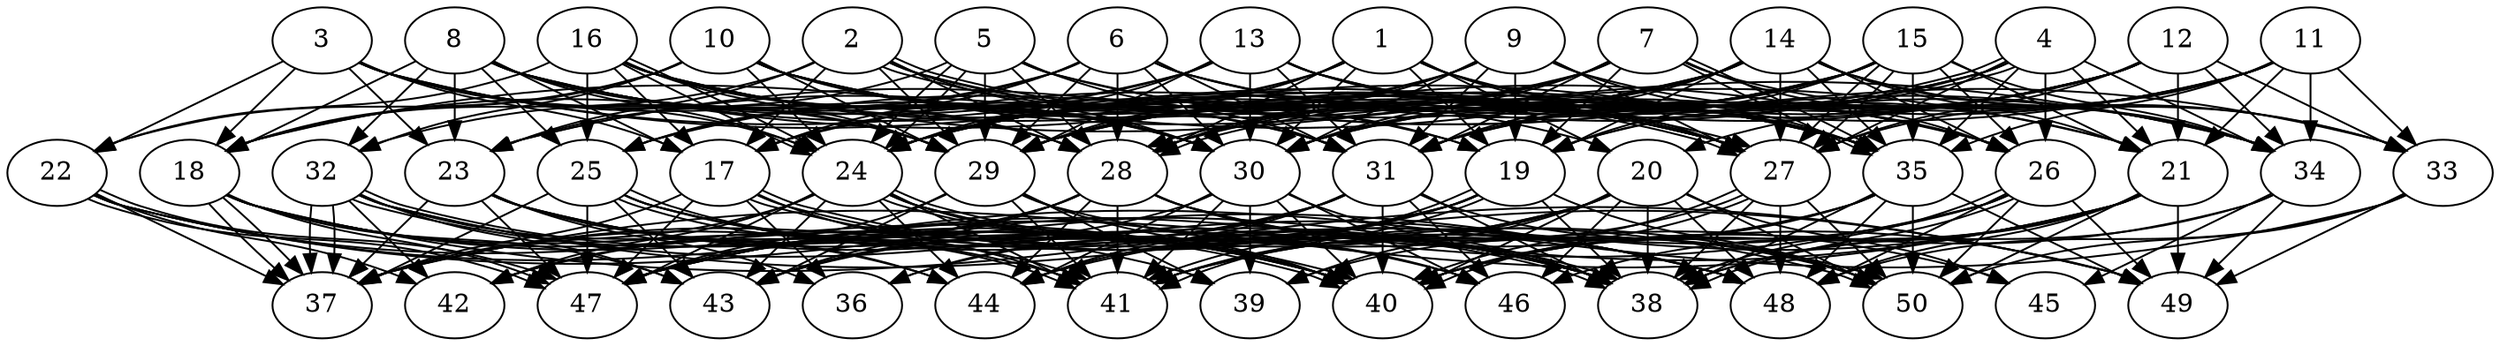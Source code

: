 // DAG automatically generated by daggen at Thu Oct  3 14:07:57 2019
// ./daggen --dot -n 50 --ccr 0.5 --fat 0.7 --regular 0.5 --density 0.9 --mindata 5242880 --maxdata 52428800 
digraph G {
  1 [size="40032256", alpha="0.13", expect_size="20016128"] 
  1 -> 17 [size ="20016128"]
  1 -> 19 [size ="20016128"]
  1 -> 20 [size ="20016128"]
  1 -> 24 [size ="20016128"]
  1 -> 26 [size ="20016128"]
  1 -> 27 [size ="20016128"]
  1 -> 28 [size ="20016128"]
  1 -> 29 [size ="20016128"]
  1 -> 30 [size ="20016128"]
  1 -> 35 [size ="20016128"]
  2 [size="59934720", alpha="0.08", expect_size="29967360"] 
  2 -> 17 [size ="29967360"]
  2 -> 18 [size ="29967360"]
  2 -> 19 [size ="29967360"]
  2 -> 23 [size ="29967360"]
  2 -> 27 [size ="29967360"]
  2 -> 27 [size ="29967360"]
  2 -> 28 [size ="29967360"]
  2 -> 29 [size ="29967360"]
  2 -> 30 [size ="29967360"]
  2 -> 35 [size ="29967360"]
  3 [size="39809024", alpha="0.09", expect_size="19904512"] 
  3 -> 17 [size ="19904512"]
  3 -> 18 [size ="19904512"]
  3 -> 22 [size ="19904512"]
  3 -> 23 [size ="19904512"]
  3 -> 24 [size ="19904512"]
  3 -> 27 [size ="19904512"]
  3 -> 28 [size ="19904512"]
  3 -> 29 [size ="19904512"]
  3 -> 30 [size ="19904512"]
  3 -> 35 [size ="19904512"]
  4 [size="12765184", alpha="0.15", expect_size="6382592"] 
  4 -> 17 [size ="6382592"]
  4 -> 21 [size ="6382592"]
  4 -> 24 [size ="6382592"]
  4 -> 26 [size ="6382592"]
  4 -> 27 [size ="6382592"]
  4 -> 28 [size ="6382592"]
  4 -> 28 [size ="6382592"]
  4 -> 31 [size ="6382592"]
  4 -> 34 [size ="6382592"]
  4 -> 35 [size ="6382592"]
  5 [size="13619200", alpha="0.02", expect_size="6809600"] 
  5 -> 23 [size ="6809600"]
  5 -> 24 [size ="6809600"]
  5 -> 24 [size ="6809600"]
  5 -> 28 [size ="6809600"]
  5 -> 29 [size ="6809600"]
  5 -> 31 [size ="6809600"]
  5 -> 33 [size ="6809600"]
  5 -> 35 [size ="6809600"]
  6 [size="47587328", alpha="0.03", expect_size="23793664"] 
  6 -> 17 [size ="23793664"]
  6 -> 25 [size ="23793664"]
  6 -> 26 [size ="23793664"]
  6 -> 28 [size ="23793664"]
  6 -> 29 [size ="23793664"]
  6 -> 30 [size ="23793664"]
  6 -> 31 [size ="23793664"]
  6 -> 32 [size ="23793664"]
  6 -> 34 [size ="23793664"]
  6 -> 35 [size ="23793664"]
  7 [size="27160576", alpha="0.00", expect_size="13580288"] 
  7 -> 19 [size ="13580288"]
  7 -> 23 [size ="13580288"]
  7 -> 26 [size ="13580288"]
  7 -> 28 [size ="13580288"]
  7 -> 29 [size ="13580288"]
  7 -> 30 [size ="13580288"]
  7 -> 31 [size ="13580288"]
  7 -> 33 [size ="13580288"]
  7 -> 35 [size ="13580288"]
  7 -> 35 [size ="13580288"]
  8 [size="48840704", alpha="0.08", expect_size="24420352"] 
  8 -> 17 [size ="24420352"]
  8 -> 18 [size ="24420352"]
  8 -> 19 [size ="24420352"]
  8 -> 23 [size ="24420352"]
  8 -> 24 [size ="24420352"]
  8 -> 25 [size ="24420352"]
  8 -> 26 [size ="24420352"]
  8 -> 27 [size ="24420352"]
  8 -> 29 [size ="24420352"]
  8 -> 30 [size ="24420352"]
  8 -> 31 [size ="24420352"]
  8 -> 32 [size ="24420352"]
  9 [size="82198528", alpha="0.06", expect_size="41099264"] 
  9 -> 19 [size ="41099264"]
  9 -> 24 [size ="41099264"]
  9 -> 27 [size ="41099264"]
  9 -> 28 [size ="41099264"]
  9 -> 29 [size ="41099264"]
  9 -> 30 [size ="41099264"]
  9 -> 31 [size ="41099264"]
  9 -> 34 [size ="41099264"]
  9 -> 35 [size ="41099264"]
  10 [size="32913408", alpha="0.02", expect_size="16456704"] 
  10 -> 18 [size ="16456704"]
  10 -> 20 [size ="16456704"]
  10 -> 21 [size ="16456704"]
  10 -> 22 [size ="16456704"]
  10 -> 24 [size ="16456704"]
  10 -> 27 [size ="16456704"]
  10 -> 29 [size ="16456704"]
  10 -> 30 [size ="16456704"]
  10 -> 31 [size ="16456704"]
  10 -> 32 [size ="16456704"]
  10 -> 35 [size ="16456704"]
  11 [size="81569792", alpha="0.19", expect_size="40784896"] 
  11 -> 19 [size ="40784896"]
  11 -> 20 [size ="40784896"]
  11 -> 21 [size ="40784896"]
  11 -> 27 [size ="40784896"]
  11 -> 29 [size ="40784896"]
  11 -> 30 [size ="40784896"]
  11 -> 31 [size ="40784896"]
  11 -> 33 [size ="40784896"]
  11 -> 34 [size ="40784896"]
  11 -> 35 [size ="40784896"]
  12 [size="49514496", alpha="0.04", expect_size="24757248"] 
  12 -> 19 [size ="24757248"]
  12 -> 21 [size ="24757248"]
  12 -> 24 [size ="24757248"]
  12 -> 27 [size ="24757248"]
  12 -> 28 [size ="24757248"]
  12 -> 29 [size ="24757248"]
  12 -> 30 [size ="24757248"]
  12 -> 31 [size ="24757248"]
  12 -> 33 [size ="24757248"]
  12 -> 34 [size ="24757248"]
  13 [size="88174592", alpha="0.09", expect_size="44087296"] 
  13 -> 18 [size ="44087296"]
  13 -> 21 [size ="44087296"]
  13 -> 24 [size ="44087296"]
  13 -> 25 [size ="44087296"]
  13 -> 27 [size ="44087296"]
  13 -> 29 [size ="44087296"]
  13 -> 30 [size ="44087296"]
  13 -> 31 [size ="44087296"]
  13 -> 34 [size ="44087296"]
  13 -> 35 [size ="44087296"]
  14 [size="34191360", alpha="0.13", expect_size="17095680"] 
  14 -> 18 [size ="17095680"]
  14 -> 19 [size ="17095680"]
  14 -> 21 [size ="17095680"]
  14 -> 24 [size ="17095680"]
  14 -> 25 [size ="17095680"]
  14 -> 26 [size ="17095680"]
  14 -> 27 [size ="17095680"]
  14 -> 29 [size ="17095680"]
  14 -> 30 [size ="17095680"]
  14 -> 31 [size ="17095680"]
  14 -> 33 [size ="17095680"]
  14 -> 34 [size ="17095680"]
  14 -> 35 [size ="17095680"]
  15 [size="103917568", alpha="0.09", expect_size="51958784"] 
  15 -> 19 [size ="51958784"]
  15 -> 21 [size ="51958784"]
  15 -> 23 [size ="51958784"]
  15 -> 24 [size ="51958784"]
  15 -> 26 [size ="51958784"]
  15 -> 27 [size ="51958784"]
  15 -> 27 [size ="51958784"]
  15 -> 29 [size ="51958784"]
  15 -> 30 [size ="51958784"]
  15 -> 31 [size ="51958784"]
  15 -> 34 [size ="51958784"]
  15 -> 35 [size ="51958784"]
  16 [size="21319680", alpha="0.15", expect_size="10659840"] 
  16 -> 17 [size ="10659840"]
  16 -> 22 [size ="10659840"]
  16 -> 24 [size ="10659840"]
  16 -> 24 [size ="10659840"]
  16 -> 25 [size ="10659840"]
  16 -> 27 [size ="10659840"]
  16 -> 28 [size ="10659840"]
  16 -> 29 [size ="10659840"]
  16 -> 30 [size ="10659840"]
  16 -> 31 [size ="10659840"]
  16 -> 34 [size ="10659840"]
  16 -> 35 [size ="10659840"]
  17 [size="35753984", alpha="0.14", expect_size="17876992"] 
  17 -> 36 [size ="17876992"]
  17 -> 37 [size ="17876992"]
  17 -> 38 [size ="17876992"]
  17 -> 41 [size ="17876992"]
  17 -> 47 [size ="17876992"]
  17 -> 50 [size ="17876992"]
  17 -> 50 [size ="17876992"]
  18 [size="36450304", alpha="0.16", expect_size="18225152"] 
  18 -> 37 [size ="18225152"]
  18 -> 37 [size ="18225152"]
  18 -> 39 [size ="18225152"]
  18 -> 40 [size ="18225152"]
  18 -> 41 [size ="18225152"]
  18 -> 43 [size ="18225152"]
  18 -> 47 [size ="18225152"]
  18 -> 49 [size ="18225152"]
  19 [size="71856128", alpha="0.09", expect_size="35928064"] 
  19 -> 36 [size ="35928064"]
  19 -> 37 [size ="35928064"]
  19 -> 38 [size ="35928064"]
  19 -> 41 [size ="35928064"]
  19 -> 41 [size ="35928064"]
  19 -> 42 [size ="35928064"]
  19 -> 44 [size ="35928064"]
  19 -> 50 [size ="35928064"]
  20 [size="101599232", alpha="0.13", expect_size="50799616"] 
  20 -> 38 [size ="50799616"]
  20 -> 39 [size ="50799616"]
  20 -> 40 [size ="50799616"]
  20 -> 41 [size ="50799616"]
  20 -> 43 [size ="50799616"]
  20 -> 45 [size ="50799616"]
  20 -> 46 [size ="50799616"]
  20 -> 47 [size ="50799616"]
  20 -> 48 [size ="50799616"]
  20 -> 50 [size ="50799616"]
  21 [size="16281600", alpha="0.03", expect_size="8140800"] 
  21 -> 37 [size ="8140800"]
  21 -> 38 [size ="8140800"]
  21 -> 40 [size ="8140800"]
  21 -> 44 [size ="8140800"]
  21 -> 46 [size ="8140800"]
  21 -> 47 [size ="8140800"]
  21 -> 48 [size ="8140800"]
  21 -> 49 [size ="8140800"]
  21 -> 50 [size ="8140800"]
  22 [size="13363200", alpha="0.04", expect_size="6681600"] 
  22 -> 37 [size ="6681600"]
  22 -> 38 [size ="6681600"]
  22 -> 40 [size ="6681600"]
  22 -> 42 [size ="6681600"]
  22 -> 47 [size ="6681600"]
  22 -> 47 [size ="6681600"]
  22 -> 48 [size ="6681600"]
  23 [size="33656832", alpha="0.11", expect_size="16828416"] 
  23 -> 36 [size ="16828416"]
  23 -> 37 [size ="16828416"]
  23 -> 38 [size ="16828416"]
  23 -> 40 [size ="16828416"]
  23 -> 44 [size ="16828416"]
  23 -> 46 [size ="16828416"]
  23 -> 47 [size ="16828416"]
  24 [size="74180608", alpha="0.19", expect_size="37090304"] 
  24 -> 37 [size ="37090304"]
  24 -> 38 [size ="37090304"]
  24 -> 38 [size ="37090304"]
  24 -> 40 [size ="37090304"]
  24 -> 41 [size ="37090304"]
  24 -> 42 [size ="37090304"]
  24 -> 43 [size ="37090304"]
  24 -> 44 [size ="37090304"]
  24 -> 46 [size ="37090304"]
  24 -> 47 [size ="37090304"]
  24 -> 48 [size ="37090304"]
  25 [size="42305536", alpha="0.07", expect_size="21152768"] 
  25 -> 37 [size ="21152768"]
  25 -> 38 [size ="21152768"]
  25 -> 40 [size ="21152768"]
  25 -> 41 [size ="21152768"]
  25 -> 41 [size ="21152768"]
  25 -> 43 [size ="21152768"]
  25 -> 47 [size ="21152768"]
  25 -> 48 [size ="21152768"]
  26 [size="82419712", alpha="0.03", expect_size="41209856"] 
  26 -> 38 [size ="41209856"]
  26 -> 38 [size ="41209856"]
  26 -> 40 [size ="41209856"]
  26 -> 41 [size ="41209856"]
  26 -> 47 [size ="41209856"]
  26 -> 48 [size ="41209856"]
  26 -> 49 [size ="41209856"]
  26 -> 50 [size ="41209856"]
  27 [size="56924160", alpha="0.03", expect_size="28462080"] 
  27 -> 38 [size ="28462080"]
  27 -> 40 [size ="28462080"]
  27 -> 40 [size ="28462080"]
  27 -> 41 [size ="28462080"]
  27 -> 48 [size ="28462080"]
  27 -> 50 [size ="28462080"]
  28 [size="26908672", alpha="0.10", expect_size="13454336"] 
  28 -> 38 [size ="13454336"]
  28 -> 41 [size ="13454336"]
  28 -> 42 [size ="13454336"]
  28 -> 43 [size ="13454336"]
  28 -> 44 [size ="13454336"]
  28 -> 47 [size ="13454336"]
  28 -> 49 [size ="13454336"]
  28 -> 50 [size ="13454336"]
  29 [size="103868416", alpha="0.13", expect_size="51934208"] 
  29 -> 39 [size ="51934208"]
  29 -> 40 [size ="51934208"]
  29 -> 41 [size ="51934208"]
  29 -> 43 [size ="51934208"]
  29 -> 45 [size ="51934208"]
  29 -> 47 [size ="51934208"]
  30 [size="52195328", alpha="0.01", expect_size="26097664"] 
  30 -> 38 [size ="26097664"]
  30 -> 39 [size ="26097664"]
  30 -> 40 [size ="26097664"]
  30 -> 41 [size ="26097664"]
  30 -> 43 [size ="26097664"]
  30 -> 44 [size ="26097664"]
  30 -> 46 [size ="26097664"]
  31 [size="19818496", alpha="0.04", expect_size="9909248"] 
  31 -> 36 [size ="9909248"]
  31 -> 37 [size ="9909248"]
  31 -> 38 [size ="9909248"]
  31 -> 40 [size ="9909248"]
  31 -> 43 [size ="9909248"]
  31 -> 44 [size ="9909248"]
  31 -> 46 [size ="9909248"]
  31 -> 50 [size ="9909248"]
  32 [size="36282368", alpha="0.15", expect_size="18141184"] 
  32 -> 37 [size ="18141184"]
  32 -> 37 [size ="18141184"]
  32 -> 40 [size ="18141184"]
  32 -> 40 [size ="18141184"]
  32 -> 42 [size ="18141184"]
  32 -> 43 [size ="18141184"]
  32 -> 44 [size ="18141184"]
  32 -> 48 [size ="18141184"]
  32 -> 49 [size ="18141184"]
  33 [size="56668160", alpha="0.02", expect_size="28334080"] 
  33 -> 47 [size ="28334080"]
  33 -> 48 [size ="28334080"]
  33 -> 49 [size ="28334080"]
  33 -> 50 [size ="28334080"]
  34 [size="15927296", alpha="0.15", expect_size="7963648"] 
  34 -> 38 [size ="7963648"]
  34 -> 40 [size ="7963648"]
  34 -> 45 [size ="7963648"]
  34 -> 49 [size ="7963648"]
  35 [size="10711040", alpha="0.07", expect_size="5355520"] 
  35 -> 38 [size ="5355520"]
  35 -> 39 [size ="5355520"]
  35 -> 40 [size ="5355520"]
  35 -> 41 [size ="5355520"]
  35 -> 48 [size ="5355520"]
  35 -> 49 [size ="5355520"]
  35 -> 50 [size ="5355520"]
  36 [size="44154880", alpha="0.02", expect_size="22077440"] 
  37 [size="58988544", alpha="0.02", expect_size="29494272"] 
  38 [size="71888896", alpha="0.07", expect_size="35944448"] 
  39 [size="26836992", alpha="0.05", expect_size="13418496"] 
  40 [size="89919488", alpha="0.03", expect_size="44959744"] 
  41 [size="94820352", alpha="0.02", expect_size="47410176"] 
  42 [size="18251776", alpha="0.02", expect_size="9125888"] 
  43 [size="87988224", alpha="0.06", expect_size="43994112"] 
  44 [size="98600960", alpha="0.04", expect_size="49300480"] 
  45 [size="73799680", alpha="0.09", expect_size="36899840"] 
  46 [size="12644352", alpha="0.09", expect_size="6322176"] 
  47 [size="20340736", alpha="0.19", expect_size="10170368"] 
  48 [size="27787264", alpha="0.12", expect_size="13893632"] 
  49 [size="60948480", alpha="0.05", expect_size="30474240"] 
  50 [size="86822912", alpha="0.07", expect_size="43411456"] 
}
